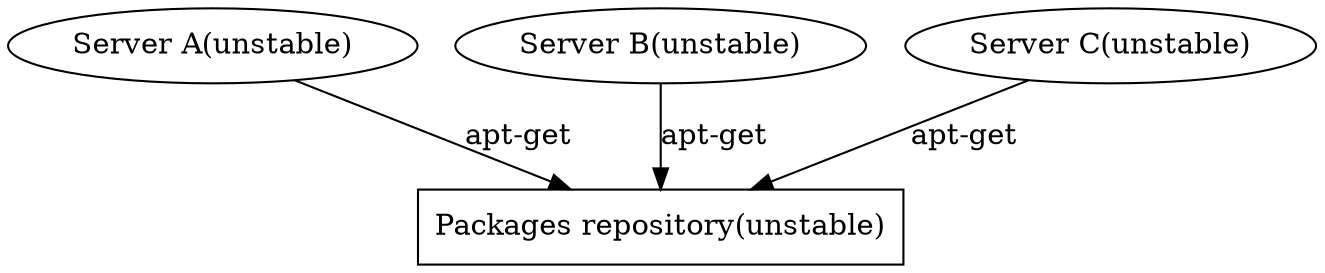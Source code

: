 digraph G {
node [shape = "ellipse"];
"Packages repository(unstable)" [shape = "box"];
"Server A(unstable)" -> "Packages repository(unstable)" [label = "apt-get"];
"Server B(unstable)" -> "Packages repository(unstable)" [label = "apt-get"];
"Server C(unstable)" -> "Packages repository(unstable)" [label = "apt-get"];
}
